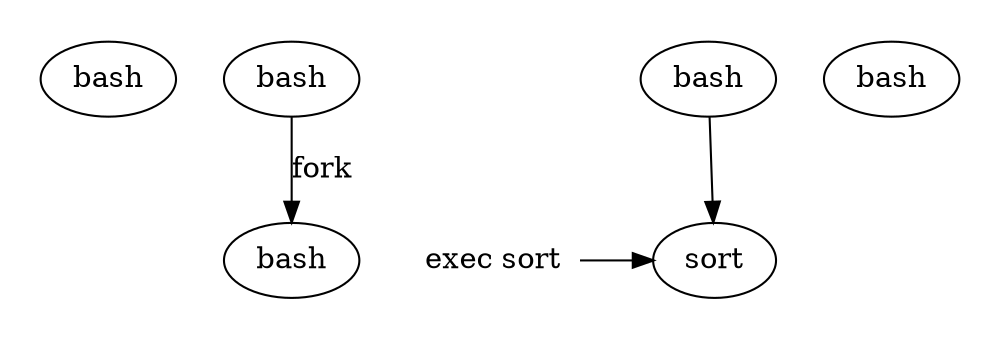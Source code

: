 digraph fork_exec {
	subgraph cluster_init {
		a[label="bash"];
		color=white;
	}
	subgraph cluster_fork {
		b[label="bash"];
		c[label="bash"];
		b -> c[label=fork];
		color=white;
	}
	subgraph cluster_exec {
		d[label="bash"];
		e[label="sort"];
		d -> e;
		f[label="", style=invis];
		g[label="exec sort", shape=plaintext];
		f -> g[style=invis];
		g -> e;
		{rank = same; d;f;}
		{rank = same; e;g;}
		color=white;
	}
	subgraph cluster_final {
		h[label="bash"];
		color=white;
	}
}
